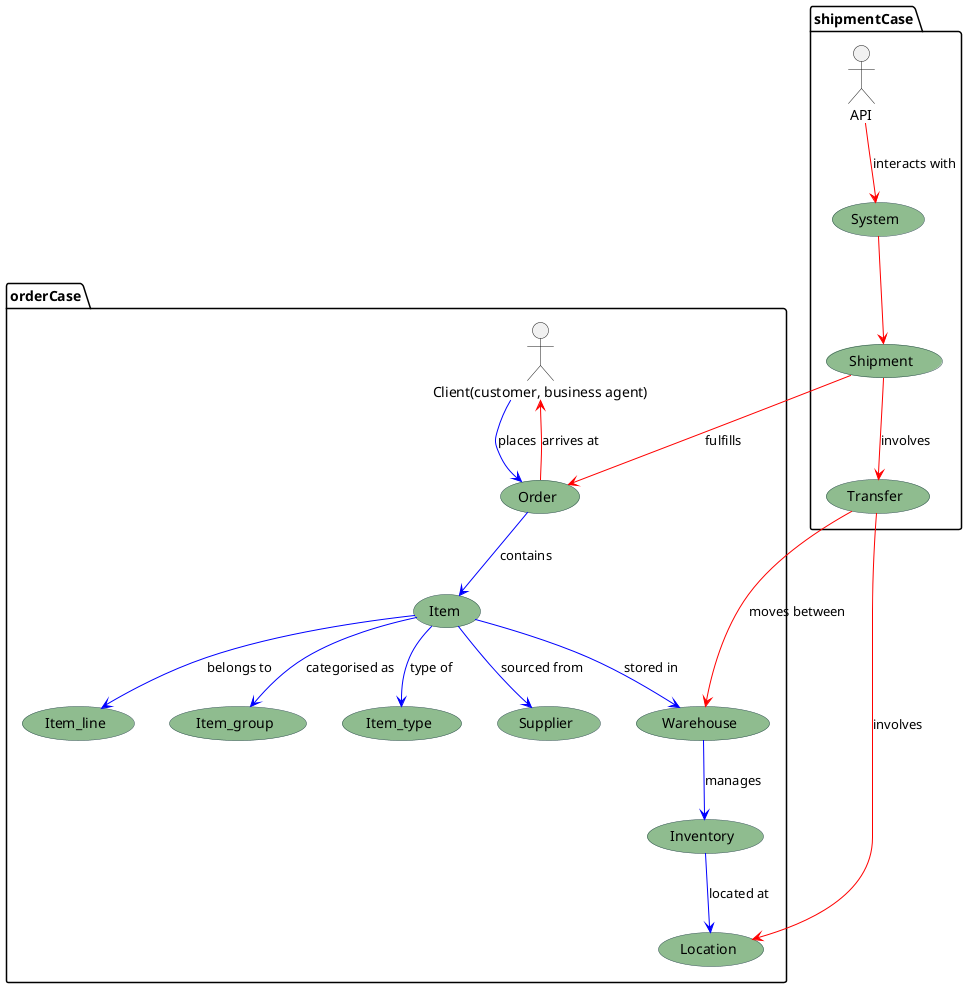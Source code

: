 @startuml CargoHubUseCaseStructureUML

skinparam usecase {
BackgroundColor DarkSeaGreen
BorderColor DarkSlateGray

BackgroundColor<< Main >> YellowGreen
BorderColor<< Main >> YellowGreen

ArrowColor Blue
ActorBorderColor black
ActorFontName Courier

ActorBackgroundColor<< Human >> White
}

package orderCase {
    :Client(customer, business agent): --> (Order) : places
    (Order) --> (Item) : contains
    (Item) --> (Warehouse) : stored in
    (Warehouse) --> (Inventory) : manages
    (Inventory) --> (Location) : located at
    (Item) --> (Item_line)  : belongs to
    (Item) --> (Item_group) : categorised as
    (Item) --> (Item_type) : type of
    (Item) --> (Supplier) : sourced from
}

skinparam usecase {
BackgroundColor DarkSeaGreen
BorderColor DarkSlateGray

BackgroundColor<< Main >> YellowGreen
BorderColor<< Main >> YellowGreen

ArrowColor Red
ActorBorderColor black
ActorFontName Courier

ActorBackgroundColor<< Human >> White
}

package shipmentCase {
    :API: --> (System) : interacts with
    (System) --> (Shipment)
    (Shipment) --> (Order) : fulfills
    (Shipment) --> (Transfer) : involves
    (Transfer) --> (Warehouse) : moves between
    (Transfer) --> (Location) : involves
    (Order) --> :Client(customer, business agent): : arrives at
}

@enduml
